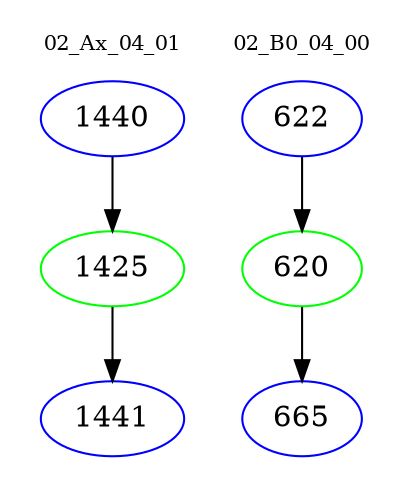 digraph{
subgraph cluster_0 {
color = white
label = "02_Ax_04_01";
fontsize=10;
T0_1440 [label="1440", color="blue"]
T0_1440 -> T0_1425 [color="black"]
T0_1425 [label="1425", color="green"]
T0_1425 -> T0_1441 [color="black"]
T0_1441 [label="1441", color="blue"]
}
subgraph cluster_1 {
color = white
label = "02_B0_04_00";
fontsize=10;
T1_622 [label="622", color="blue"]
T1_622 -> T1_620 [color="black"]
T1_620 [label="620", color="green"]
T1_620 -> T1_665 [color="black"]
T1_665 [label="665", color="blue"]
}
}
